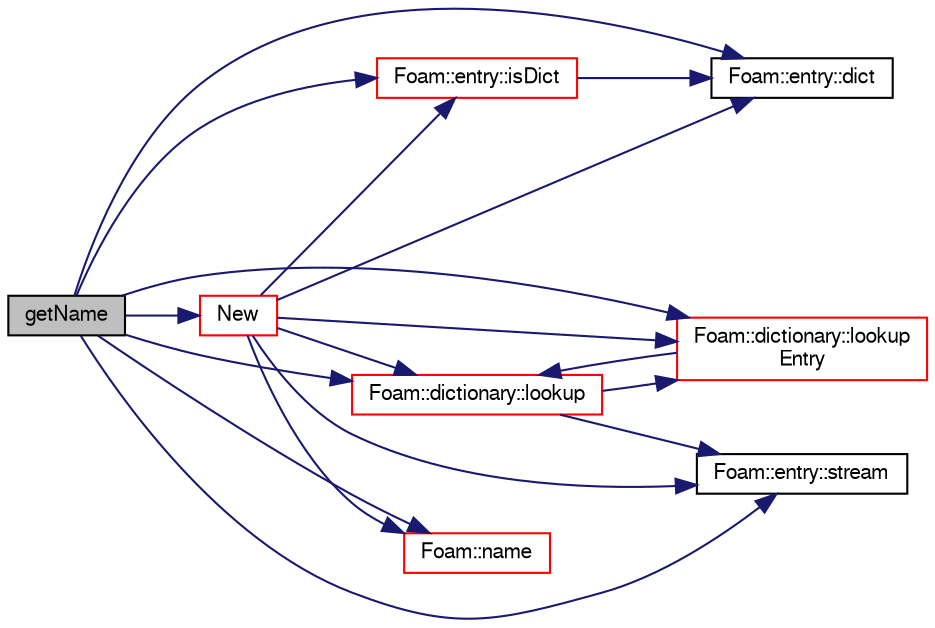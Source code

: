 digraph "getName"
{
  bgcolor="transparent";
  edge [fontname="FreeSans",fontsize="10",labelfontname="FreeSans",labelfontsize="10"];
  node [fontname="FreeSans",fontsize="10",shape=record];
  rankdir="LR";
  Node10 [label="getName",height=0.2,width=0.4,color="black", fillcolor="grey75", style="filled", fontcolor="black"];
  Node10 -> Node11 [color="midnightblue",fontsize="10",style="solid",fontname="FreeSans"];
  Node11 [label="Foam::entry::dict",height=0.2,width=0.4,color="black",URL="$a26022.html#abd246c36ef3a3776f7d6e517dc9621af",tooltip="Return dictionary if this entry is a dictionary. "];
  Node10 -> Node12 [color="midnightblue",fontsize="10",style="solid",fontname="FreeSans"];
  Node12 [label="Foam::entry::isDict",height=0.2,width=0.4,color="red",URL="$a26022.html#a33b200039e283c4ad4ad9a4756ffafd1",tooltip="Return true if this entry is a dictionary. "];
  Node12 -> Node11 [color="midnightblue",fontsize="10",style="solid",fontname="FreeSans"];
  Node10 -> Node54 [color="midnightblue",fontsize="10",style="solid",fontname="FreeSans"];
  Node54 [label="Foam::dictionary::lookup",height=0.2,width=0.4,color="red",URL="$a26014.html#a6a0727fa523e48977e27348663def509",tooltip="Find and return an entry data stream. "];
  Node54 -> Node55 [color="midnightblue",fontsize="10",style="solid",fontname="FreeSans"];
  Node55 [label="Foam::dictionary::lookup\lEntry",height=0.2,width=0.4,color="red",URL="$a26014.html#a89fbd35cd2ce3d28cb51982b3d903201",tooltip="Find and return an entry data stream if present otherwise error. "];
  Node55 -> Node54 [color="midnightblue",fontsize="10",style="solid",fontname="FreeSans"];
  Node54 -> Node234 [color="midnightblue",fontsize="10",style="solid",fontname="FreeSans"];
  Node234 [label="Foam::entry::stream",height=0.2,width=0.4,color="black",URL="$a26022.html#a3af18be98df6d673e0a40a4e38c350d1",tooltip="Return token stream if this entry is a primitive entry. "];
  Node10 -> Node55 [color="midnightblue",fontsize="10",style="solid",fontname="FreeSans"];
  Node10 -> Node190 [color="midnightblue",fontsize="10",style="solid",fontname="FreeSans"];
  Node190 [label="Foam::name",height=0.2,width=0.4,color="red",URL="$a21124.html#adcb0df2bd4953cb6bb390272d8263c3a",tooltip="Return a string representation of a complex. "];
  Node10 -> Node313 [color="midnightblue",fontsize="10",style="solid",fontname="FreeSans"];
  Node313 [label="New",height=0.2,width=0.4,color="red",URL="$a26890.html#a8d5691dd7f25aa4a7f95ac1e786df099",tooltip="Return a new smoother. "];
  Node313 -> Node190 [color="midnightblue",fontsize="10",style="solid",fontname="FreeSans"];
  Node313 -> Node55 [color="midnightblue",fontsize="10",style="solid",fontname="FreeSans"];
  Node313 -> Node12 [color="midnightblue",fontsize="10",style="solid",fontname="FreeSans"];
  Node313 -> Node11 [color="midnightblue",fontsize="10",style="solid",fontname="FreeSans"];
  Node313 -> Node54 [color="midnightblue",fontsize="10",style="solid",fontname="FreeSans"];
  Node313 -> Node234 [color="midnightblue",fontsize="10",style="solid",fontname="FreeSans"];
  Node10 -> Node234 [color="midnightblue",fontsize="10",style="solid",fontname="FreeSans"];
}
